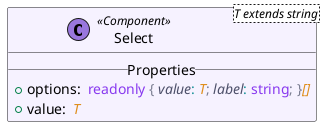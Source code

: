 @startuml
set separator ::
skinparam groupInheritance 5
skinparam defaultFontName Cantarell
skinparam packageStyle Rectangle
skinparam class {
  BackgroundColor<<Component>> #f6f2ff
  BackgroundColor<<ErrorPage>> #edd1e1
  BackgroundColor<<Layout>> #f8ffe5
  BackgroundColor<<Page>> #fff0e5
}
class "Select" as src/lib/components/form/Select.svelte<T extends string> << (C, #9977DD) Component >> {
  __ Properties __
  +options: <color:#DF8E1D><i> </i></color><color:#8839EF>readonly</color><color:#DF8E1D><i> </i></color><color:#7C7F93>{</color><color:#DF8E1D><i> </i></color><color:#4C4F69><i>value</i></color><color:#179299>:</color><color:#DF8E1D><i> T</i></color><color:#7C7F93>;</color><color:#DF8E1D><i> </i></color><color:#4C4F69><i>label</i></color><color:#179299>:</color><color:#DF8E1D><i> </i></color><color:#8839EF>string</color><color:#7C7F93>;</color><color:#DF8E1D><i> </i></color><color:#7C7F93>}</color><color:#DF8E1D><i>[]</i></color>
  +value: <color:#DF8E1D><i> T</i></color>
}
@enduml